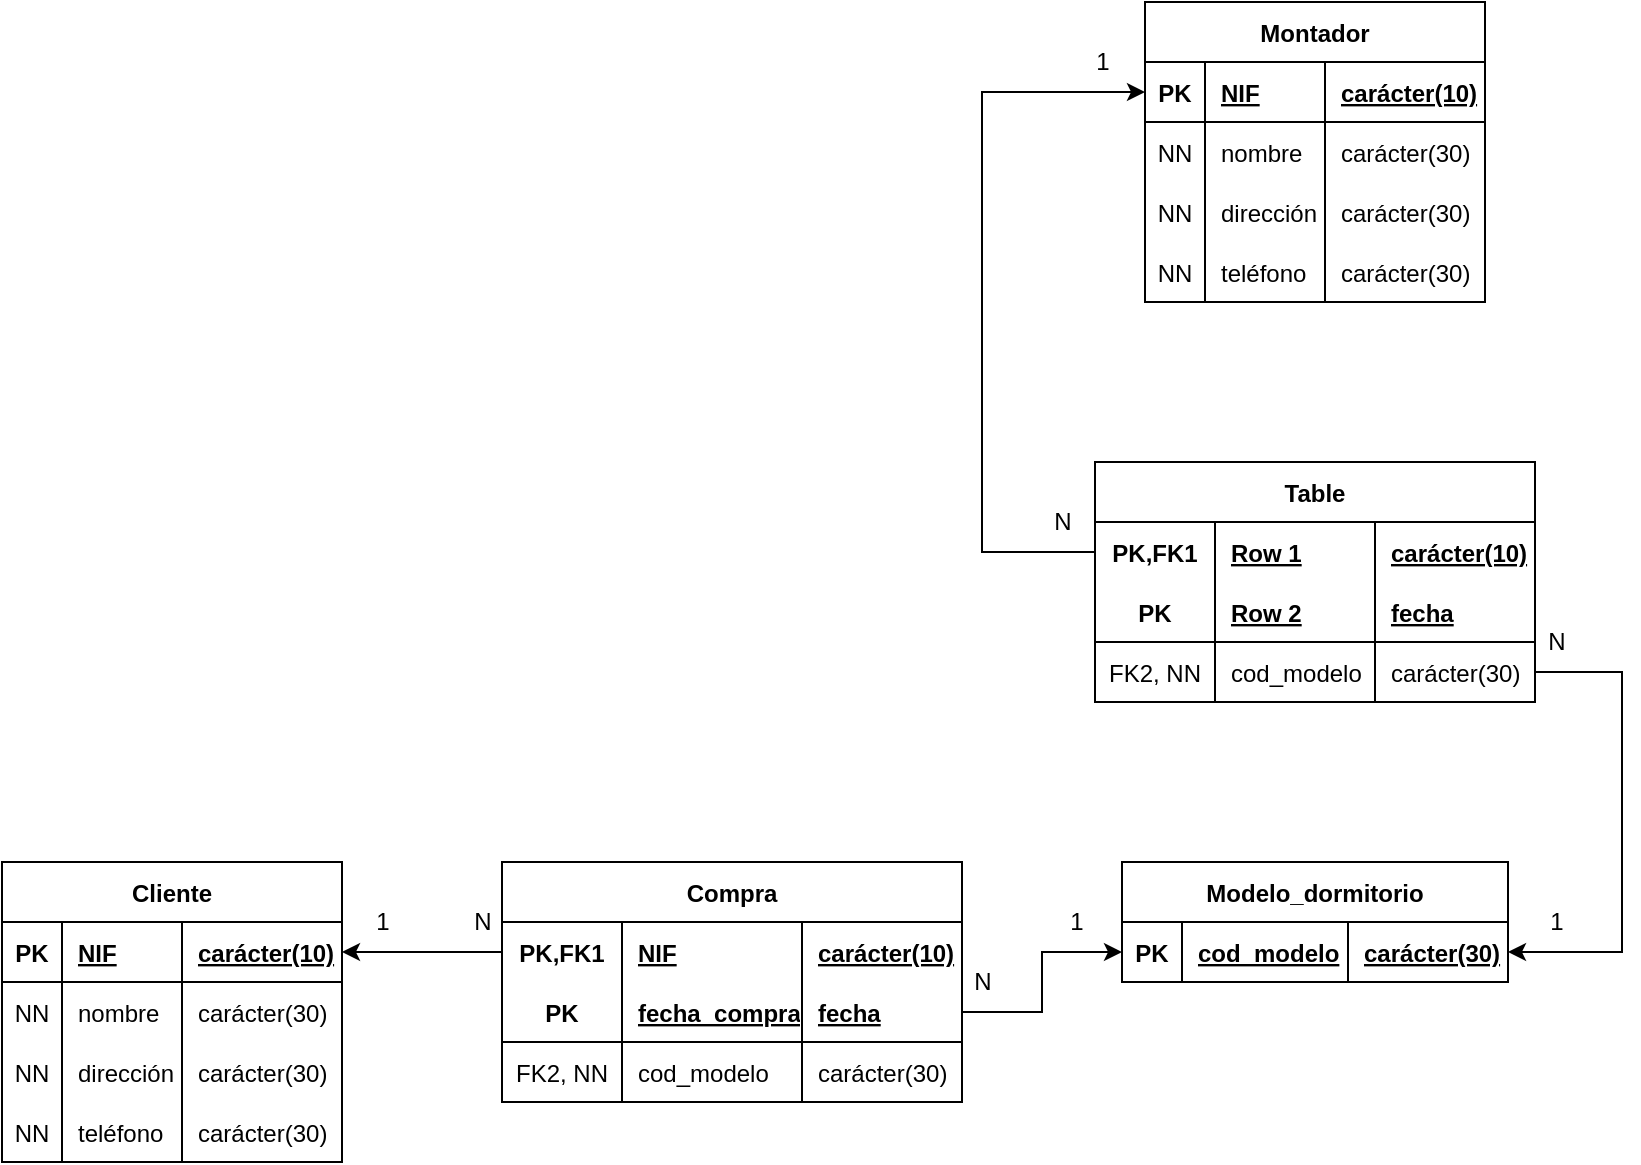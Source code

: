 <mxfile version="15.8.5" type="google"><diagram id="ECXt51py5uKVgLahlySB" name="Page-1"><mxGraphModel dx="1240" dy="1858" grid="1" gridSize="10" guides="1" tooltips="1" connect="1" arrows="1" fold="1" page="1" pageScale="1" pageWidth="827" pageHeight="1169" math="0" shadow="0"><root><mxCell id="0"/><mxCell id="1" parent="0"/><mxCell id="WLrnIhqfofbZMGvt3T_W-1" value="Cliente" style="shape=table;startSize=30;container=1;collapsible=1;childLayout=tableLayout;fixedRows=1;rowLines=0;fontStyle=1;align=center;resizeLast=1;" vertex="1" parent="1"><mxGeometry x="110" y="160" width="170" height="150" as="geometry"/></mxCell><mxCell id="WLrnIhqfofbZMGvt3T_W-2" value="" style="shape=partialRectangle;collapsible=0;dropTarget=0;pointerEvents=0;fillColor=none;top=0;left=0;bottom=1;right=0;points=[[0,0.5],[1,0.5]];portConstraint=eastwest;" vertex="1" parent="WLrnIhqfofbZMGvt3T_W-1"><mxGeometry y="30" width="170" height="30" as="geometry"/></mxCell><mxCell id="WLrnIhqfofbZMGvt3T_W-3" value="PK" style="shape=partialRectangle;connectable=0;fillColor=none;top=0;left=0;bottom=0;right=0;fontStyle=1;overflow=hidden;" vertex="1" parent="WLrnIhqfofbZMGvt3T_W-2"><mxGeometry width="30" height="30" as="geometry"><mxRectangle width="30" height="30" as="alternateBounds"/></mxGeometry></mxCell><mxCell id="WLrnIhqfofbZMGvt3T_W-4" value="NIF" style="shape=partialRectangle;connectable=0;fillColor=none;top=0;left=0;bottom=0;right=0;align=left;spacingLeft=6;fontStyle=5;overflow=hidden;" vertex="1" parent="WLrnIhqfofbZMGvt3T_W-2"><mxGeometry x="30" width="60" height="30" as="geometry"><mxRectangle width="60" height="30" as="alternateBounds"/></mxGeometry></mxCell><mxCell id="WLrnIhqfofbZMGvt3T_W-14" value="carácter(10)" style="shape=partialRectangle;connectable=0;fillColor=none;top=0;left=0;bottom=0;right=0;align=left;spacingLeft=6;fontStyle=5;overflow=hidden;" vertex="1" parent="WLrnIhqfofbZMGvt3T_W-2"><mxGeometry x="90" width="80" height="30" as="geometry"><mxRectangle width="80" height="30" as="alternateBounds"/></mxGeometry></mxCell><mxCell id="WLrnIhqfofbZMGvt3T_W-5" value="" style="shape=partialRectangle;collapsible=0;dropTarget=0;pointerEvents=0;fillColor=none;top=0;left=0;bottom=0;right=0;points=[[0,0.5],[1,0.5]];portConstraint=eastwest;" vertex="1" parent="WLrnIhqfofbZMGvt3T_W-1"><mxGeometry y="60" width="170" height="30" as="geometry"/></mxCell><mxCell id="WLrnIhqfofbZMGvt3T_W-6" value="NN" style="shape=partialRectangle;connectable=0;fillColor=none;top=0;left=0;bottom=0;right=0;editable=1;overflow=hidden;" vertex="1" parent="WLrnIhqfofbZMGvt3T_W-5"><mxGeometry width="30" height="30" as="geometry"><mxRectangle width="30" height="30" as="alternateBounds"/></mxGeometry></mxCell><mxCell id="WLrnIhqfofbZMGvt3T_W-7" value="nombre" style="shape=partialRectangle;connectable=0;fillColor=none;top=0;left=0;bottom=0;right=0;align=left;spacingLeft=6;overflow=hidden;" vertex="1" parent="WLrnIhqfofbZMGvt3T_W-5"><mxGeometry x="30" width="60" height="30" as="geometry"><mxRectangle width="60" height="30" as="alternateBounds"/></mxGeometry></mxCell><mxCell id="WLrnIhqfofbZMGvt3T_W-15" value="carácter(30)" style="shape=partialRectangle;connectable=0;fillColor=none;top=0;left=0;bottom=0;right=0;align=left;spacingLeft=6;overflow=hidden;" vertex="1" parent="WLrnIhqfofbZMGvt3T_W-5"><mxGeometry x="90" width="80" height="30" as="geometry"><mxRectangle width="80" height="30" as="alternateBounds"/></mxGeometry></mxCell><mxCell id="WLrnIhqfofbZMGvt3T_W-8" value="" style="shape=partialRectangle;collapsible=0;dropTarget=0;pointerEvents=0;fillColor=none;top=0;left=0;bottom=0;right=0;points=[[0,0.5],[1,0.5]];portConstraint=eastwest;" vertex="1" parent="WLrnIhqfofbZMGvt3T_W-1"><mxGeometry y="90" width="170" height="30" as="geometry"/></mxCell><mxCell id="WLrnIhqfofbZMGvt3T_W-9" value="NN" style="shape=partialRectangle;connectable=0;fillColor=none;top=0;left=0;bottom=0;right=0;editable=1;overflow=hidden;" vertex="1" parent="WLrnIhqfofbZMGvt3T_W-8"><mxGeometry width="30" height="30" as="geometry"><mxRectangle width="30" height="30" as="alternateBounds"/></mxGeometry></mxCell><mxCell id="WLrnIhqfofbZMGvt3T_W-10" value="dirección" style="shape=partialRectangle;connectable=0;fillColor=none;top=0;left=0;bottom=0;right=0;align=left;spacingLeft=6;overflow=hidden;" vertex="1" parent="WLrnIhqfofbZMGvt3T_W-8"><mxGeometry x="30" width="60" height="30" as="geometry"><mxRectangle width="60" height="30" as="alternateBounds"/></mxGeometry></mxCell><mxCell id="WLrnIhqfofbZMGvt3T_W-16" value="carácter(30)" style="shape=partialRectangle;connectable=0;fillColor=none;top=0;left=0;bottom=0;right=0;align=left;spacingLeft=6;overflow=hidden;" vertex="1" parent="WLrnIhqfofbZMGvt3T_W-8"><mxGeometry x="90" width="80" height="30" as="geometry"><mxRectangle width="80" height="30" as="alternateBounds"/></mxGeometry></mxCell><mxCell id="WLrnIhqfofbZMGvt3T_W-11" value="" style="shape=partialRectangle;collapsible=0;dropTarget=0;pointerEvents=0;fillColor=none;top=0;left=0;bottom=0;right=0;points=[[0,0.5],[1,0.5]];portConstraint=eastwest;" vertex="1" parent="WLrnIhqfofbZMGvt3T_W-1"><mxGeometry y="120" width="170" height="30" as="geometry"/></mxCell><mxCell id="WLrnIhqfofbZMGvt3T_W-12" value="NN" style="shape=partialRectangle;connectable=0;fillColor=none;top=0;left=0;bottom=0;right=0;editable=1;overflow=hidden;" vertex="1" parent="WLrnIhqfofbZMGvt3T_W-11"><mxGeometry width="30" height="30" as="geometry"><mxRectangle width="30" height="30" as="alternateBounds"/></mxGeometry></mxCell><mxCell id="WLrnIhqfofbZMGvt3T_W-13" value="teléfono" style="shape=partialRectangle;connectable=0;fillColor=none;top=0;left=0;bottom=0;right=0;align=left;spacingLeft=6;overflow=hidden;" vertex="1" parent="WLrnIhqfofbZMGvt3T_W-11"><mxGeometry x="30" width="60" height="30" as="geometry"><mxRectangle width="60" height="30" as="alternateBounds"/></mxGeometry></mxCell><mxCell id="WLrnIhqfofbZMGvt3T_W-17" value="carácter(30)" style="shape=partialRectangle;connectable=0;fillColor=none;top=0;left=0;bottom=0;right=0;align=left;spacingLeft=6;overflow=hidden;" vertex="1" parent="WLrnIhqfofbZMGvt3T_W-11"><mxGeometry x="90" width="80" height="30" as="geometry"><mxRectangle width="80" height="30" as="alternateBounds"/></mxGeometry></mxCell><mxCell id="WLrnIhqfofbZMGvt3T_W-18" value="Compra" style="shape=table;startSize=30;container=1;collapsible=1;childLayout=tableLayout;fixedRows=1;rowLines=0;fontStyle=1;align=center;resizeLast=1;" vertex="1" parent="1"><mxGeometry x="360" y="160" width="230" height="120" as="geometry"/></mxCell><mxCell id="WLrnIhqfofbZMGvt3T_W-19" value="" style="shape=partialRectangle;collapsible=0;dropTarget=0;pointerEvents=0;fillColor=none;top=0;left=0;bottom=0;right=0;points=[[0,0.5],[1,0.5]];portConstraint=eastwest;" vertex="1" parent="WLrnIhqfofbZMGvt3T_W-18"><mxGeometry y="30" width="230" height="30" as="geometry"/></mxCell><mxCell id="WLrnIhqfofbZMGvt3T_W-20" value="PK,FK1" style="shape=partialRectangle;connectable=0;fillColor=none;top=0;left=0;bottom=0;right=0;fontStyle=1;overflow=hidden;" vertex="1" parent="WLrnIhqfofbZMGvt3T_W-19"><mxGeometry width="60" height="30" as="geometry"><mxRectangle width="60" height="30" as="alternateBounds"/></mxGeometry></mxCell><mxCell id="WLrnIhqfofbZMGvt3T_W-21" value="NIF" style="shape=partialRectangle;connectable=0;fillColor=none;top=0;left=0;bottom=0;right=0;align=left;spacingLeft=6;fontStyle=5;overflow=hidden;" vertex="1" parent="WLrnIhqfofbZMGvt3T_W-19"><mxGeometry x="60" width="90" height="30" as="geometry"><mxRectangle width="90" height="30" as="alternateBounds"/></mxGeometry></mxCell><mxCell id="WLrnIhqfofbZMGvt3T_W-31" value="carácter(10)" style="shape=partialRectangle;connectable=0;fillColor=none;top=0;left=0;bottom=0;right=0;align=left;spacingLeft=6;fontStyle=5;overflow=hidden;" vertex="1" parent="WLrnIhqfofbZMGvt3T_W-19"><mxGeometry x="150" width="80" height="30" as="geometry"><mxRectangle width="80" height="30" as="alternateBounds"/></mxGeometry></mxCell><mxCell id="WLrnIhqfofbZMGvt3T_W-22" value="" style="shape=partialRectangle;collapsible=0;dropTarget=0;pointerEvents=0;fillColor=none;top=0;left=0;bottom=1;right=0;points=[[0,0.5],[1,0.5]];portConstraint=eastwest;" vertex="1" parent="WLrnIhqfofbZMGvt3T_W-18"><mxGeometry y="60" width="230" height="30" as="geometry"/></mxCell><mxCell id="WLrnIhqfofbZMGvt3T_W-23" value="PK" style="shape=partialRectangle;connectable=0;fillColor=none;top=0;left=0;bottom=0;right=0;fontStyle=1;overflow=hidden;" vertex="1" parent="WLrnIhqfofbZMGvt3T_W-22"><mxGeometry width="60" height="30" as="geometry"><mxRectangle width="60" height="30" as="alternateBounds"/></mxGeometry></mxCell><mxCell id="WLrnIhqfofbZMGvt3T_W-24" value="fecha_compra" style="shape=partialRectangle;connectable=0;fillColor=none;top=0;left=0;bottom=0;right=0;align=left;spacingLeft=6;fontStyle=5;overflow=hidden;" vertex="1" parent="WLrnIhqfofbZMGvt3T_W-22"><mxGeometry x="60" width="90" height="30" as="geometry"><mxRectangle width="90" height="30" as="alternateBounds"/></mxGeometry></mxCell><mxCell id="WLrnIhqfofbZMGvt3T_W-32" value="fecha" style="shape=partialRectangle;connectable=0;fillColor=none;top=0;left=0;bottom=0;right=0;align=left;spacingLeft=6;fontStyle=5;overflow=hidden;" vertex="1" parent="WLrnIhqfofbZMGvt3T_W-22"><mxGeometry x="150" width="80" height="30" as="geometry"><mxRectangle width="80" height="30" as="alternateBounds"/></mxGeometry></mxCell><mxCell id="WLrnIhqfofbZMGvt3T_W-25" value="" style="shape=partialRectangle;collapsible=0;dropTarget=0;pointerEvents=0;fillColor=none;top=0;left=0;bottom=0;right=0;points=[[0,0.5],[1,0.5]];portConstraint=eastwest;" vertex="1" parent="WLrnIhqfofbZMGvt3T_W-18"><mxGeometry y="90" width="230" height="30" as="geometry"/></mxCell><mxCell id="WLrnIhqfofbZMGvt3T_W-26" value="FK2, NN" style="shape=partialRectangle;connectable=0;fillColor=none;top=0;left=0;bottom=0;right=0;editable=1;overflow=hidden;" vertex="1" parent="WLrnIhqfofbZMGvt3T_W-25"><mxGeometry width="60" height="30" as="geometry"><mxRectangle width="60" height="30" as="alternateBounds"/></mxGeometry></mxCell><mxCell id="WLrnIhqfofbZMGvt3T_W-27" value="cod_modelo" style="shape=partialRectangle;connectable=0;fillColor=none;top=0;left=0;bottom=0;right=0;align=left;spacingLeft=6;overflow=hidden;" vertex="1" parent="WLrnIhqfofbZMGvt3T_W-25"><mxGeometry x="60" width="90" height="30" as="geometry"><mxRectangle width="90" height="30" as="alternateBounds"/></mxGeometry></mxCell><mxCell id="WLrnIhqfofbZMGvt3T_W-33" value="carácter(30)" style="shape=partialRectangle;connectable=0;fillColor=none;top=0;left=0;bottom=0;right=0;align=left;spacingLeft=6;overflow=hidden;" vertex="1" parent="WLrnIhqfofbZMGvt3T_W-25"><mxGeometry x="150" width="80" height="30" as="geometry"><mxRectangle width="80" height="30" as="alternateBounds"/></mxGeometry></mxCell><mxCell id="WLrnIhqfofbZMGvt3T_W-35" value="Modelo_dormitorio" style="shape=table;startSize=30;container=1;collapsible=1;childLayout=tableLayout;fixedRows=1;rowLines=0;fontStyle=1;align=center;resizeLast=1;" vertex="1" parent="1"><mxGeometry x="670" y="160" width="193" height="60" as="geometry"/></mxCell><mxCell id="WLrnIhqfofbZMGvt3T_W-36" value="" style="shape=partialRectangle;collapsible=0;dropTarget=0;pointerEvents=0;fillColor=none;top=0;left=0;bottom=1;right=0;points=[[0,0.5],[1,0.5]];portConstraint=eastwest;" vertex="1" parent="WLrnIhqfofbZMGvt3T_W-35"><mxGeometry y="30" width="193" height="30" as="geometry"/></mxCell><mxCell id="WLrnIhqfofbZMGvt3T_W-37" value="PK" style="shape=partialRectangle;connectable=0;fillColor=none;top=0;left=0;bottom=0;right=0;fontStyle=1;overflow=hidden;" vertex="1" parent="WLrnIhqfofbZMGvt3T_W-36"><mxGeometry width="30" height="30" as="geometry"><mxRectangle width="30" height="30" as="alternateBounds"/></mxGeometry></mxCell><mxCell id="WLrnIhqfofbZMGvt3T_W-38" value="cod_modelo" style="shape=partialRectangle;connectable=0;fillColor=none;top=0;left=0;bottom=0;right=0;align=left;spacingLeft=6;fontStyle=5;overflow=hidden;" vertex="1" parent="WLrnIhqfofbZMGvt3T_W-36"><mxGeometry x="30" width="83" height="30" as="geometry"><mxRectangle width="83" height="30" as="alternateBounds"/></mxGeometry></mxCell><mxCell id="WLrnIhqfofbZMGvt3T_W-48" value="carácter(30)" style="shape=partialRectangle;connectable=0;fillColor=none;top=0;left=0;bottom=0;right=0;align=left;spacingLeft=6;fontStyle=5;overflow=hidden;" vertex="1" parent="WLrnIhqfofbZMGvt3T_W-36"><mxGeometry x="113" width="80" height="30" as="geometry"><mxRectangle width="80" height="30" as="alternateBounds"/></mxGeometry></mxCell><mxCell id="WLrnIhqfofbZMGvt3T_W-52" value="Table" style="shape=table;startSize=30;container=1;collapsible=1;childLayout=tableLayout;fixedRows=1;rowLines=0;fontStyle=1;align=center;resizeLast=1;" vertex="1" parent="1"><mxGeometry x="656.5" y="-40" width="220" height="120" as="geometry"/></mxCell><mxCell id="WLrnIhqfofbZMGvt3T_W-53" value="" style="shape=partialRectangle;collapsible=0;dropTarget=0;pointerEvents=0;fillColor=none;top=0;left=0;bottom=0;right=0;points=[[0,0.5],[1,0.5]];portConstraint=eastwest;" vertex="1" parent="WLrnIhqfofbZMGvt3T_W-52"><mxGeometry y="30" width="220" height="30" as="geometry"/></mxCell><mxCell id="WLrnIhqfofbZMGvt3T_W-54" value="PK,FK1" style="shape=partialRectangle;connectable=0;fillColor=none;top=0;left=0;bottom=0;right=0;fontStyle=1;overflow=hidden;" vertex="1" parent="WLrnIhqfofbZMGvt3T_W-53"><mxGeometry width="60" height="30" as="geometry"><mxRectangle width="60" height="30" as="alternateBounds"/></mxGeometry></mxCell><mxCell id="WLrnIhqfofbZMGvt3T_W-55" value="Row 1" style="shape=partialRectangle;connectable=0;fillColor=none;top=0;left=0;bottom=0;right=0;align=left;spacingLeft=6;fontStyle=5;overflow=hidden;" vertex="1" parent="WLrnIhqfofbZMGvt3T_W-53"><mxGeometry x="60" width="80" height="30" as="geometry"><mxRectangle width="80" height="30" as="alternateBounds"/></mxGeometry></mxCell><mxCell id="WLrnIhqfofbZMGvt3T_W-65" value="carácter(10)" style="shape=partialRectangle;connectable=0;fillColor=none;top=0;left=0;bottom=0;right=0;align=left;spacingLeft=6;fontStyle=5;overflow=hidden;" vertex="1" parent="WLrnIhqfofbZMGvt3T_W-53"><mxGeometry x="140" width="80" height="30" as="geometry"><mxRectangle width="80" height="30" as="alternateBounds"/></mxGeometry></mxCell><mxCell id="WLrnIhqfofbZMGvt3T_W-56" value="" style="shape=partialRectangle;collapsible=0;dropTarget=0;pointerEvents=0;fillColor=none;top=0;left=0;bottom=1;right=0;points=[[0,0.5],[1,0.5]];portConstraint=eastwest;" vertex="1" parent="WLrnIhqfofbZMGvt3T_W-52"><mxGeometry y="60" width="220" height="30" as="geometry"/></mxCell><mxCell id="WLrnIhqfofbZMGvt3T_W-57" value="PK" style="shape=partialRectangle;connectable=0;fillColor=none;top=0;left=0;bottom=0;right=0;fontStyle=1;overflow=hidden;" vertex="1" parent="WLrnIhqfofbZMGvt3T_W-56"><mxGeometry width="60" height="30" as="geometry"><mxRectangle width="60" height="30" as="alternateBounds"/></mxGeometry></mxCell><mxCell id="WLrnIhqfofbZMGvt3T_W-58" value="Row 2" style="shape=partialRectangle;connectable=0;fillColor=none;top=0;left=0;bottom=0;right=0;align=left;spacingLeft=6;fontStyle=5;overflow=hidden;" vertex="1" parent="WLrnIhqfofbZMGvt3T_W-56"><mxGeometry x="60" width="80" height="30" as="geometry"><mxRectangle width="80" height="30" as="alternateBounds"/></mxGeometry></mxCell><mxCell id="WLrnIhqfofbZMGvt3T_W-66" value="fecha" style="shape=partialRectangle;connectable=0;fillColor=none;top=0;left=0;bottom=0;right=0;align=left;spacingLeft=6;fontStyle=5;overflow=hidden;" vertex="1" parent="WLrnIhqfofbZMGvt3T_W-56"><mxGeometry x="140" width="80" height="30" as="geometry"><mxRectangle width="80" height="30" as="alternateBounds"/></mxGeometry></mxCell><mxCell id="WLrnIhqfofbZMGvt3T_W-59" value="" style="shape=partialRectangle;collapsible=0;dropTarget=0;pointerEvents=0;fillColor=none;top=0;left=0;bottom=0;right=0;points=[[0,0.5],[1,0.5]];portConstraint=eastwest;" vertex="1" parent="WLrnIhqfofbZMGvt3T_W-52"><mxGeometry y="90" width="220" height="30" as="geometry"/></mxCell><mxCell id="WLrnIhqfofbZMGvt3T_W-60" value="FK2, NN" style="shape=partialRectangle;connectable=0;fillColor=none;top=0;left=0;bottom=0;right=0;editable=1;overflow=hidden;" vertex="1" parent="WLrnIhqfofbZMGvt3T_W-59"><mxGeometry width="60" height="30" as="geometry"><mxRectangle width="60" height="30" as="alternateBounds"/></mxGeometry></mxCell><mxCell id="WLrnIhqfofbZMGvt3T_W-61" value="cod_modelo" style="shape=partialRectangle;connectable=0;fillColor=none;top=0;left=0;bottom=0;right=0;align=left;spacingLeft=6;overflow=hidden;" vertex="1" parent="WLrnIhqfofbZMGvt3T_W-59"><mxGeometry x="60" width="80" height="30" as="geometry"><mxRectangle width="80" height="30" as="alternateBounds"/></mxGeometry></mxCell><mxCell id="WLrnIhqfofbZMGvt3T_W-67" value="carácter(30)" style="shape=partialRectangle;connectable=0;fillColor=none;top=0;left=0;bottom=0;right=0;align=left;spacingLeft=6;overflow=hidden;" vertex="1" parent="WLrnIhqfofbZMGvt3T_W-59"><mxGeometry x="140" width="80" height="30" as="geometry"><mxRectangle width="80" height="30" as="alternateBounds"/></mxGeometry></mxCell><mxCell id="WLrnIhqfofbZMGvt3T_W-69" value="Montador" style="shape=table;startSize=30;container=1;collapsible=1;childLayout=tableLayout;fixedRows=1;rowLines=0;fontStyle=1;align=center;resizeLast=1;" vertex="1" parent="1"><mxGeometry x="681.5" y="-270" width="170" height="150" as="geometry"/></mxCell><mxCell id="WLrnIhqfofbZMGvt3T_W-70" value="" style="shape=partialRectangle;collapsible=0;dropTarget=0;pointerEvents=0;fillColor=none;top=0;left=0;bottom=1;right=0;points=[[0,0.5],[1,0.5]];portConstraint=eastwest;" vertex="1" parent="WLrnIhqfofbZMGvt3T_W-69"><mxGeometry y="30" width="170" height="30" as="geometry"/></mxCell><mxCell id="WLrnIhqfofbZMGvt3T_W-71" value="PK" style="shape=partialRectangle;connectable=0;fillColor=none;top=0;left=0;bottom=0;right=0;fontStyle=1;overflow=hidden;" vertex="1" parent="WLrnIhqfofbZMGvt3T_W-70"><mxGeometry width="30" height="30" as="geometry"><mxRectangle width="30" height="30" as="alternateBounds"/></mxGeometry></mxCell><mxCell id="WLrnIhqfofbZMGvt3T_W-72" value="NIF" style="shape=partialRectangle;connectable=0;fillColor=none;top=0;left=0;bottom=0;right=0;align=left;spacingLeft=6;fontStyle=5;overflow=hidden;" vertex="1" parent="WLrnIhqfofbZMGvt3T_W-70"><mxGeometry x="30" width="60" height="30" as="geometry"><mxRectangle width="60" height="30" as="alternateBounds"/></mxGeometry></mxCell><mxCell id="WLrnIhqfofbZMGvt3T_W-82" value="carácter(10)" style="shape=partialRectangle;connectable=0;fillColor=none;top=0;left=0;bottom=0;right=0;align=left;spacingLeft=6;fontStyle=5;overflow=hidden;" vertex="1" parent="WLrnIhqfofbZMGvt3T_W-70"><mxGeometry x="90" width="80" height="30" as="geometry"><mxRectangle width="80" height="30" as="alternateBounds"/></mxGeometry></mxCell><mxCell id="WLrnIhqfofbZMGvt3T_W-73" value="" style="shape=partialRectangle;collapsible=0;dropTarget=0;pointerEvents=0;fillColor=none;top=0;left=0;bottom=0;right=0;points=[[0,0.5],[1,0.5]];portConstraint=eastwest;" vertex="1" parent="WLrnIhqfofbZMGvt3T_W-69"><mxGeometry y="60" width="170" height="30" as="geometry"/></mxCell><mxCell id="WLrnIhqfofbZMGvt3T_W-74" value="NN" style="shape=partialRectangle;connectable=0;fillColor=none;top=0;left=0;bottom=0;right=0;editable=1;overflow=hidden;" vertex="1" parent="WLrnIhqfofbZMGvt3T_W-73"><mxGeometry width="30" height="30" as="geometry"><mxRectangle width="30" height="30" as="alternateBounds"/></mxGeometry></mxCell><mxCell id="WLrnIhqfofbZMGvt3T_W-75" value="nombre" style="shape=partialRectangle;connectable=0;fillColor=none;top=0;left=0;bottom=0;right=0;align=left;spacingLeft=6;overflow=hidden;" vertex="1" parent="WLrnIhqfofbZMGvt3T_W-73"><mxGeometry x="30" width="60" height="30" as="geometry"><mxRectangle width="60" height="30" as="alternateBounds"/></mxGeometry></mxCell><mxCell id="WLrnIhqfofbZMGvt3T_W-83" value="carácter(30)" style="shape=partialRectangle;connectable=0;fillColor=none;top=0;left=0;bottom=0;right=0;align=left;spacingLeft=6;overflow=hidden;" vertex="1" parent="WLrnIhqfofbZMGvt3T_W-73"><mxGeometry x="90" width="80" height="30" as="geometry"><mxRectangle width="80" height="30" as="alternateBounds"/></mxGeometry></mxCell><mxCell id="WLrnIhqfofbZMGvt3T_W-76" value="" style="shape=partialRectangle;collapsible=0;dropTarget=0;pointerEvents=0;fillColor=none;top=0;left=0;bottom=0;right=0;points=[[0,0.5],[1,0.5]];portConstraint=eastwest;" vertex="1" parent="WLrnIhqfofbZMGvt3T_W-69"><mxGeometry y="90" width="170" height="30" as="geometry"/></mxCell><mxCell id="WLrnIhqfofbZMGvt3T_W-77" value="NN" style="shape=partialRectangle;connectable=0;fillColor=none;top=0;left=0;bottom=0;right=0;editable=1;overflow=hidden;" vertex="1" parent="WLrnIhqfofbZMGvt3T_W-76"><mxGeometry width="30" height="30" as="geometry"><mxRectangle width="30" height="30" as="alternateBounds"/></mxGeometry></mxCell><mxCell id="WLrnIhqfofbZMGvt3T_W-78" value="dirección" style="shape=partialRectangle;connectable=0;fillColor=none;top=0;left=0;bottom=0;right=0;align=left;spacingLeft=6;overflow=hidden;" vertex="1" parent="WLrnIhqfofbZMGvt3T_W-76"><mxGeometry x="30" width="60" height="30" as="geometry"><mxRectangle width="60" height="30" as="alternateBounds"/></mxGeometry></mxCell><mxCell id="WLrnIhqfofbZMGvt3T_W-84" value="carácter(30)" style="shape=partialRectangle;connectable=0;fillColor=none;top=0;left=0;bottom=0;right=0;align=left;spacingLeft=6;overflow=hidden;" vertex="1" parent="WLrnIhqfofbZMGvt3T_W-76"><mxGeometry x="90" width="80" height="30" as="geometry"><mxRectangle width="80" height="30" as="alternateBounds"/></mxGeometry></mxCell><mxCell id="WLrnIhqfofbZMGvt3T_W-79" value="" style="shape=partialRectangle;collapsible=0;dropTarget=0;pointerEvents=0;fillColor=none;top=0;left=0;bottom=0;right=0;points=[[0,0.5],[1,0.5]];portConstraint=eastwest;" vertex="1" parent="WLrnIhqfofbZMGvt3T_W-69"><mxGeometry y="120" width="170" height="30" as="geometry"/></mxCell><mxCell id="WLrnIhqfofbZMGvt3T_W-80" value="NN" style="shape=partialRectangle;connectable=0;fillColor=none;top=0;left=0;bottom=0;right=0;editable=1;overflow=hidden;" vertex="1" parent="WLrnIhqfofbZMGvt3T_W-79"><mxGeometry width="30" height="30" as="geometry"><mxRectangle width="30" height="30" as="alternateBounds"/></mxGeometry></mxCell><mxCell id="WLrnIhqfofbZMGvt3T_W-81" value="teléfono" style="shape=partialRectangle;connectable=0;fillColor=none;top=0;left=0;bottom=0;right=0;align=left;spacingLeft=6;overflow=hidden;" vertex="1" parent="WLrnIhqfofbZMGvt3T_W-79"><mxGeometry x="30" width="60" height="30" as="geometry"><mxRectangle width="60" height="30" as="alternateBounds"/></mxGeometry></mxCell><mxCell id="WLrnIhqfofbZMGvt3T_W-85" value="carácter(30)" style="shape=partialRectangle;connectable=0;fillColor=none;top=0;left=0;bottom=0;right=0;align=left;spacingLeft=6;overflow=hidden;" vertex="1" parent="WLrnIhqfofbZMGvt3T_W-79"><mxGeometry x="90" width="80" height="30" as="geometry"><mxRectangle width="80" height="30" as="alternateBounds"/></mxGeometry></mxCell><mxCell id="WLrnIhqfofbZMGvt3T_W-86" style="edgeStyle=orthogonalEdgeStyle;rounded=0;orthogonalLoop=1;jettySize=auto;html=1;exitX=0;exitY=0.5;exitDx=0;exitDy=0;entryX=1;entryY=0.5;entryDx=0;entryDy=0;" edge="1" parent="1" source="WLrnIhqfofbZMGvt3T_W-19" target="WLrnIhqfofbZMGvt3T_W-2"><mxGeometry relative="1" as="geometry"/></mxCell><mxCell id="WLrnIhqfofbZMGvt3T_W-87" style="edgeStyle=orthogonalEdgeStyle;rounded=0;orthogonalLoop=1;jettySize=auto;html=1;exitX=1;exitY=0.5;exitDx=0;exitDy=0;entryX=0;entryY=0.5;entryDx=0;entryDy=0;" edge="1" parent="1" source="WLrnIhqfofbZMGvt3T_W-22" target="WLrnIhqfofbZMGvt3T_W-36"><mxGeometry relative="1" as="geometry"/></mxCell><mxCell id="WLrnIhqfofbZMGvt3T_W-88" value="1" style="text;html=1;align=center;verticalAlign=middle;resizable=0;points=[];autosize=1;strokeColor=none;fillColor=none;" vertex="1" parent="1"><mxGeometry x="290" y="180" width="20" height="20" as="geometry"/></mxCell><mxCell id="WLrnIhqfofbZMGvt3T_W-89" value="N" style="text;html=1;align=center;verticalAlign=middle;resizable=0;points=[];autosize=1;strokeColor=none;fillColor=none;" vertex="1" parent="1"><mxGeometry x="340" y="180" width="20" height="20" as="geometry"/></mxCell><mxCell id="WLrnIhqfofbZMGvt3T_W-90" value="N" style="text;html=1;align=center;verticalAlign=middle;resizable=0;points=[];autosize=1;strokeColor=none;fillColor=none;" vertex="1" parent="1"><mxGeometry x="590" y="210" width="20" height="20" as="geometry"/></mxCell><mxCell id="WLrnIhqfofbZMGvt3T_W-91" value="1" style="text;html=1;align=center;verticalAlign=middle;resizable=0;points=[];autosize=1;strokeColor=none;fillColor=none;" vertex="1" parent="1"><mxGeometry x="636.5" y="180" width="20" height="20" as="geometry"/></mxCell><mxCell id="WLrnIhqfofbZMGvt3T_W-93" value="1" style="text;html=1;align=center;verticalAlign=middle;resizable=0;points=[];autosize=1;strokeColor=none;fillColor=none;" vertex="1" parent="1"><mxGeometry x="876.5" y="180" width="20" height="20" as="geometry"/></mxCell><mxCell id="WLrnIhqfofbZMGvt3T_W-94" style="edgeStyle=orthogonalEdgeStyle;rounded=0;orthogonalLoop=1;jettySize=auto;html=1;exitX=1;exitY=0.5;exitDx=0;exitDy=0;entryX=1;entryY=0.5;entryDx=0;entryDy=0;" edge="1" parent="1" source="WLrnIhqfofbZMGvt3T_W-59" target="WLrnIhqfofbZMGvt3T_W-36"><mxGeometry relative="1" as="geometry"><Array as="points"><mxPoint x="920" y="65"/><mxPoint x="920" y="205"/></Array></mxGeometry></mxCell><mxCell id="WLrnIhqfofbZMGvt3T_W-95" value="N" style="text;html=1;align=center;verticalAlign=middle;resizable=0;points=[];autosize=1;strokeColor=none;fillColor=none;" vertex="1" parent="1"><mxGeometry x="876.5" y="40" width="20" height="20" as="geometry"/></mxCell><mxCell id="WLrnIhqfofbZMGvt3T_W-96" style="edgeStyle=orthogonalEdgeStyle;rounded=0;orthogonalLoop=1;jettySize=auto;html=1;exitX=0;exitY=0.5;exitDx=0;exitDy=0;entryX=0;entryY=0.5;entryDx=0;entryDy=0;" edge="1" parent="1" source="WLrnIhqfofbZMGvt3T_W-53" target="WLrnIhqfofbZMGvt3T_W-70"><mxGeometry relative="1" as="geometry"><Array as="points"><mxPoint x="600" y="5"/><mxPoint x="600" y="-225"/></Array></mxGeometry></mxCell><mxCell id="WLrnIhqfofbZMGvt3T_W-97" value="1" style="text;html=1;align=center;verticalAlign=middle;resizable=0;points=[];autosize=1;strokeColor=none;fillColor=none;" vertex="1" parent="1"><mxGeometry x="650" y="-250" width="20" height="20" as="geometry"/></mxCell><mxCell id="WLrnIhqfofbZMGvt3T_W-98" value="N" style="text;html=1;align=center;verticalAlign=middle;resizable=0;points=[];autosize=1;strokeColor=none;fillColor=none;" vertex="1" parent="1"><mxGeometry x="630" y="-20" width="20" height="20" as="geometry"/></mxCell></root></mxGraphModel></diagram></mxfile>